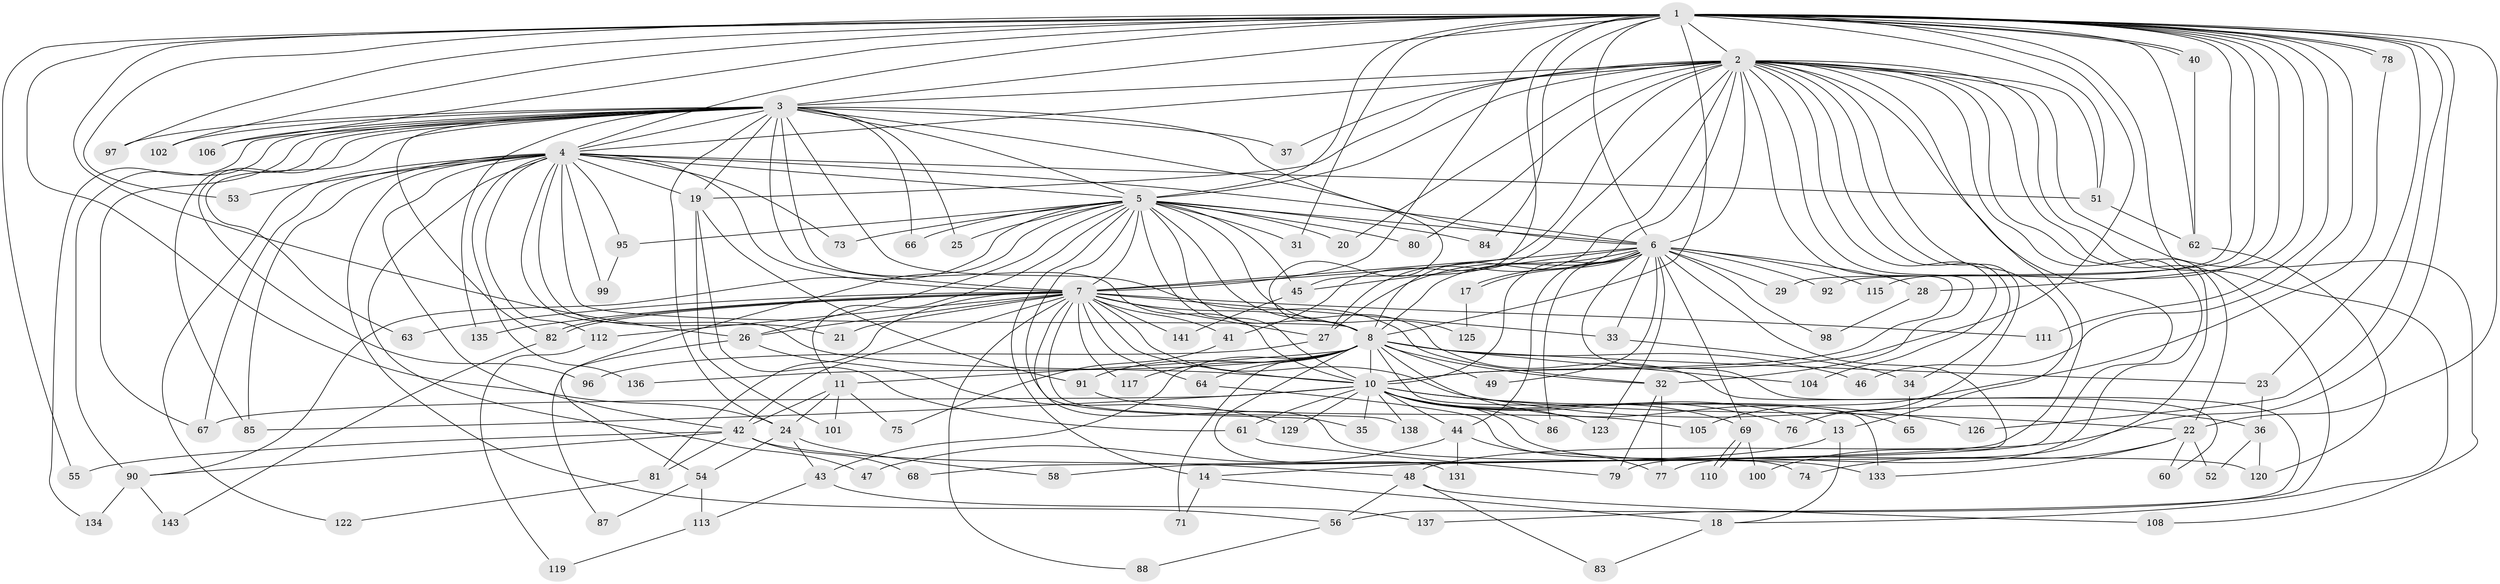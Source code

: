 // Generated by graph-tools (version 1.1) at 2025/23/03/03/25 07:23:45]
// undirected, 113 vertices, 264 edges
graph export_dot {
graph [start="1"]
  node [color=gray90,style=filled];
  1 [super="+16"];
  2 [super="+15"];
  3 [super="+9"];
  4 [super="+121"];
  5 [super="+103"];
  6 [super="+94"];
  7 [super="+12"];
  8 [super="+39"];
  10 [super="+38"];
  11 [super="+70"];
  13;
  14;
  17;
  18 [super="+116"];
  19 [super="+30"];
  20;
  21;
  22 [super="+124"];
  23;
  24;
  25;
  26 [super="+140"];
  27 [super="+89"];
  28;
  29;
  31;
  32 [super="+57"];
  33;
  34;
  35;
  36;
  37;
  40;
  41;
  42 [super="+50"];
  43 [super="+109"];
  44 [super="+118"];
  45 [super="+130"];
  46;
  47;
  48;
  49;
  51 [super="+93"];
  52;
  53;
  54;
  55;
  56 [super="+59"];
  58;
  60;
  61;
  62 [super="+127"];
  63;
  64;
  65;
  66;
  67 [super="+72"];
  68;
  69;
  71;
  73;
  74;
  75;
  76;
  77;
  78;
  79 [super="+114"];
  80;
  81;
  82 [super="+128"];
  83;
  84;
  85 [super="+132"];
  86;
  87;
  88;
  90 [super="+107"];
  91;
  92;
  95;
  96;
  97;
  98;
  99;
  100;
  101;
  102;
  104;
  105;
  106;
  108;
  110;
  111;
  112;
  113;
  115;
  117;
  119;
  120 [super="+139"];
  122;
  123;
  125;
  126;
  129;
  131;
  133 [super="+142"];
  134;
  135;
  136;
  137;
  138;
  141;
  143;
  1 -- 2;
  1 -- 3 [weight=2];
  1 -- 4;
  1 -- 5;
  1 -- 6;
  1 -- 7 [weight=2];
  1 -- 8 [weight=2];
  1 -- 10;
  1 -- 23;
  1 -- 24;
  1 -- 26;
  1 -- 28;
  1 -- 29;
  1 -- 31;
  1 -- 40;
  1 -- 40;
  1 -- 45;
  1 -- 46;
  1 -- 48;
  1 -- 51;
  1 -- 53;
  1 -- 55;
  1 -- 77;
  1 -- 78;
  1 -- 78;
  1 -- 84;
  1 -- 92;
  1 -- 102;
  1 -- 111;
  1 -- 115;
  1 -- 126;
  1 -- 97;
  1 -- 106;
  1 -- 62;
  1 -- 22;
  2 -- 3 [weight=2];
  2 -- 4;
  2 -- 5;
  2 -- 6 [weight=2];
  2 -- 7;
  2 -- 8;
  2 -- 10;
  2 -- 13;
  2 -- 19;
  2 -- 20;
  2 -- 22;
  2 -- 34;
  2 -- 37;
  2 -- 41;
  2 -- 51;
  2 -- 58;
  2 -- 68;
  2 -- 76;
  2 -- 79;
  2 -- 104;
  2 -- 108;
  2 -- 137;
  2 -- 80;
  2 -- 18;
  2 -- 32;
  2 -- 27;
  3 -- 4 [weight=2];
  3 -- 5 [weight=2];
  3 -- 6 [weight=2];
  3 -- 7 [weight=2];
  3 -- 8 [weight=2];
  3 -- 10 [weight=2];
  3 -- 63;
  3 -- 66;
  3 -- 67;
  3 -- 90;
  3 -- 96;
  3 -- 97;
  3 -- 106;
  3 -- 135;
  3 -- 32;
  3 -- 37;
  3 -- 102;
  3 -- 134;
  3 -- 19;
  3 -- 24;
  3 -- 25;
  3 -- 82;
  3 -- 85;
  4 -- 5;
  4 -- 6;
  4 -- 7;
  4 -- 8;
  4 -- 10 [weight=2];
  4 -- 21;
  4 -- 47;
  4 -- 53;
  4 -- 56;
  4 -- 67;
  4 -- 73;
  4 -- 85;
  4 -- 95;
  4 -- 99;
  4 -- 112;
  4 -- 122;
  4 -- 136;
  4 -- 51;
  4 -- 19;
  4 -- 42;
  5 -- 6;
  5 -- 7;
  5 -- 8;
  5 -- 10 [weight=2];
  5 -- 11;
  5 -- 14;
  5 -- 20;
  5 -- 25;
  5 -- 31;
  5 -- 35;
  5 -- 45;
  5 -- 54;
  5 -- 60;
  5 -- 66;
  5 -- 73;
  5 -- 80;
  5 -- 84;
  5 -- 95;
  5 -- 125;
  5 -- 90;
  5 -- 26;
  6 -- 7 [weight=3];
  6 -- 8;
  6 -- 10;
  6 -- 17;
  6 -- 17;
  6 -- 27;
  6 -- 28;
  6 -- 29;
  6 -- 33;
  6 -- 44;
  6 -- 49;
  6 -- 69;
  6 -- 86;
  6 -- 92;
  6 -- 98;
  6 -- 100;
  6 -- 115;
  6 -- 123;
  6 -- 56;
  6 -- 45;
  7 -- 8;
  7 -- 10 [weight=2];
  7 -- 21;
  7 -- 26;
  7 -- 27;
  7 -- 33;
  7 -- 36;
  7 -- 41;
  7 -- 42;
  7 -- 63;
  7 -- 64;
  7 -- 81;
  7 -- 82;
  7 -- 82;
  7 -- 88;
  7 -- 111;
  7 -- 112;
  7 -- 117;
  7 -- 120;
  7 -- 135;
  7 -- 138;
  7 -- 141;
  8 -- 10;
  8 -- 11;
  8 -- 23;
  8 -- 32;
  8 -- 43 [weight=2];
  8 -- 46;
  8 -- 49;
  8 -- 64;
  8 -- 65;
  8 -- 71;
  8 -- 91;
  8 -- 104;
  8 -- 117;
  8 -- 131;
  8 -- 136;
  8 -- 133;
  10 -- 13;
  10 -- 22;
  10 -- 35;
  10 -- 44;
  10 -- 61;
  10 -- 69;
  10 -- 76;
  10 -- 85;
  10 -- 86;
  10 -- 123;
  10 -- 126;
  10 -- 129;
  10 -- 133;
  10 -- 138;
  10 -- 67;
  11 -- 42;
  11 -- 75;
  11 -- 24;
  11 -- 101;
  13 -- 14;
  13 -- 18;
  14 -- 18;
  14 -- 71;
  17 -- 125;
  18 -- 83;
  19 -- 91;
  19 -- 61;
  19 -- 101;
  22 -- 52;
  22 -- 60;
  22 -- 74;
  22 -- 133;
  23 -- 36;
  24 -- 43;
  24 -- 54;
  24 -- 58;
  26 -- 87;
  26 -- 129;
  27 -- 96;
  28 -- 98;
  32 -- 77;
  32 -- 79;
  33 -- 34;
  34 -- 65;
  36 -- 52;
  36 -- 120;
  40 -- 62;
  41 -- 75;
  42 -- 48;
  42 -- 55;
  42 -- 90;
  42 -- 81;
  42 -- 68;
  43 -- 113;
  43 -- 137;
  44 -- 47;
  44 -- 131;
  44 -- 77;
  45 -- 141;
  48 -- 56;
  48 -- 83;
  48 -- 108;
  51 -- 62;
  54 -- 87;
  54 -- 113;
  56 -- 88;
  61 -- 79;
  62 -- 120;
  64 -- 74;
  69 -- 100;
  69 -- 110;
  69 -- 110;
  78 -- 105;
  81 -- 122;
  82 -- 143;
  90 -- 134;
  90 -- 143;
  91 -- 105;
  95 -- 99;
  112 -- 119;
  113 -- 119;
}
